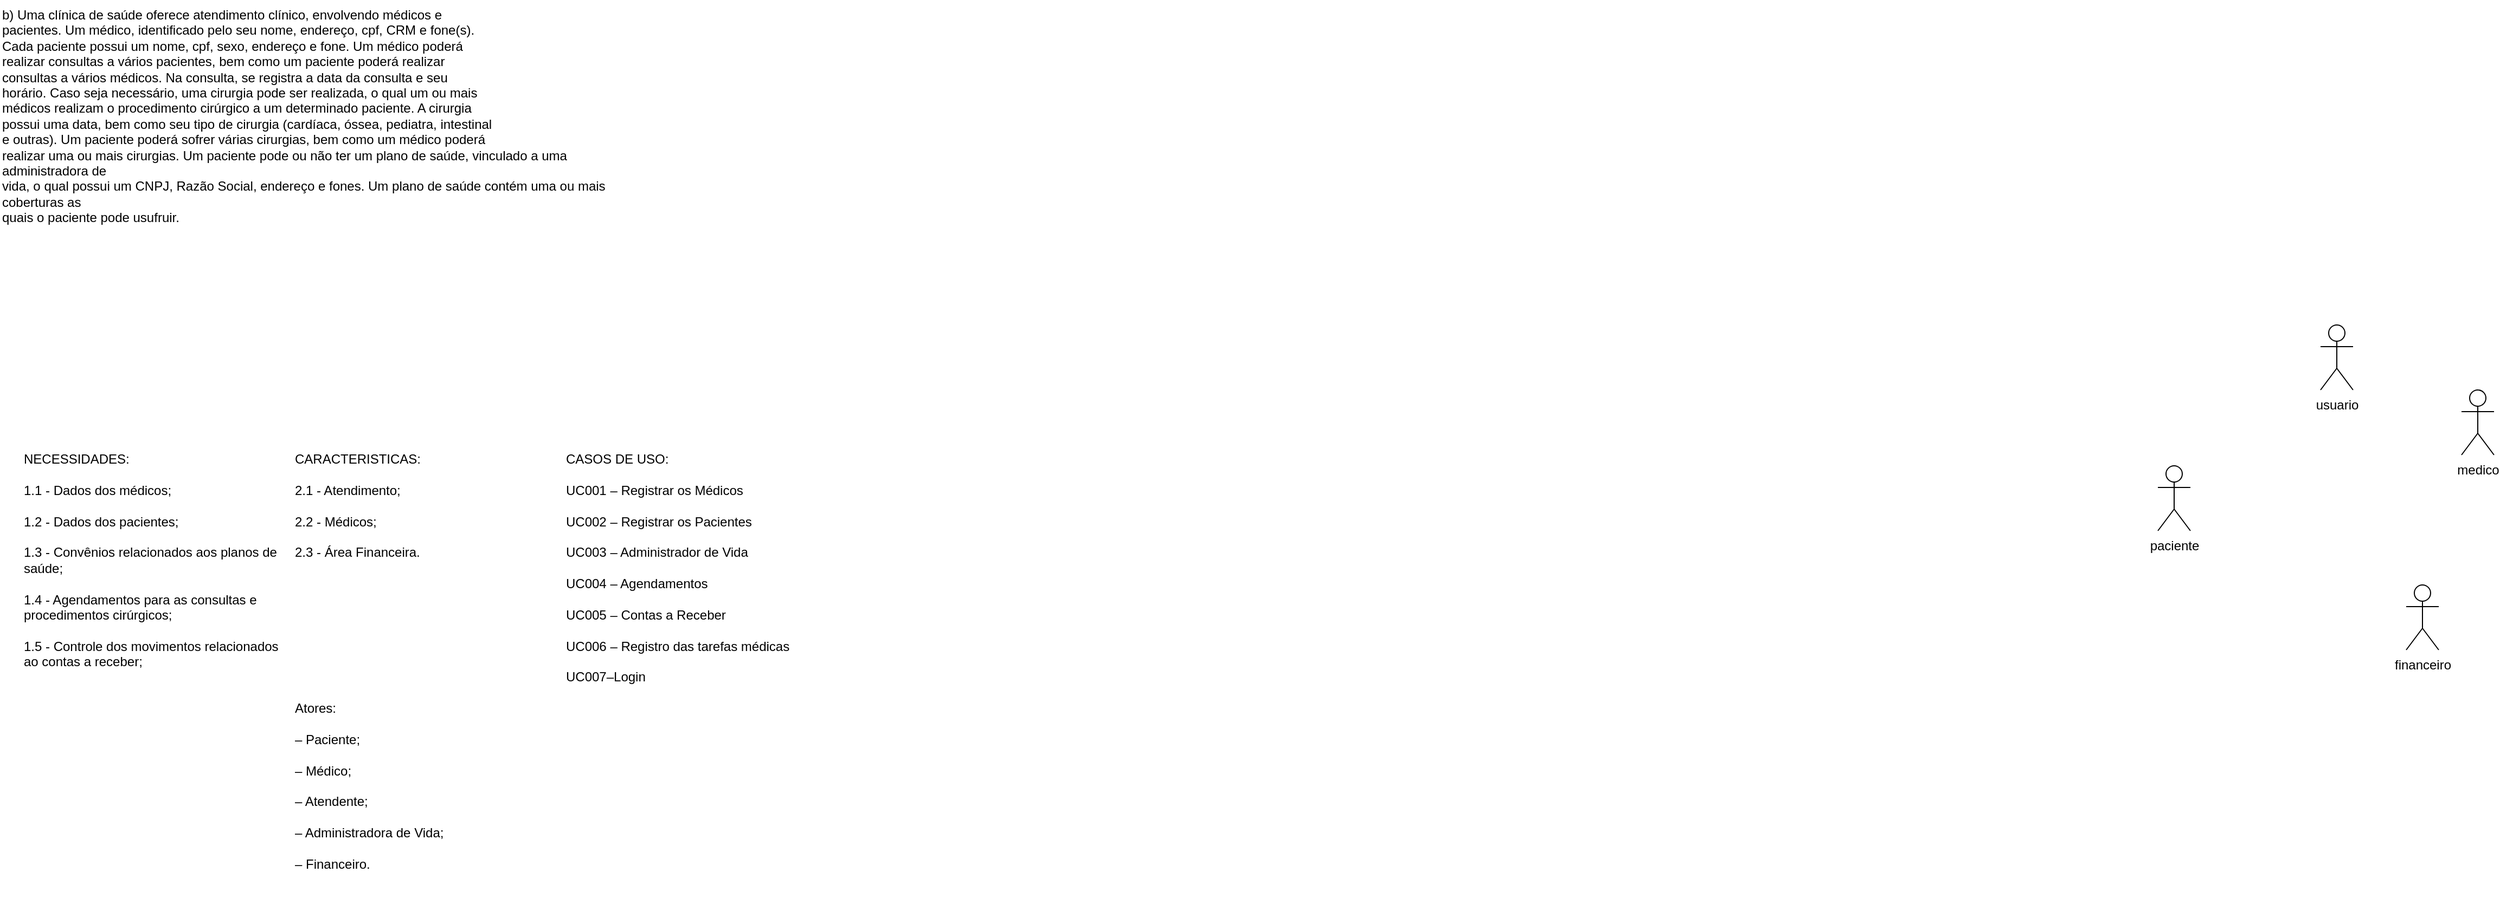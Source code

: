 <mxfile version="24.3.1" type="github">
  <diagram name="Página-1" id="kle034nBcpIm8sLm_HMZ">
    <mxGraphModel dx="1466" dy="592" grid="1" gridSize="10" guides="1" tooltips="1" connect="1" arrows="1" fold="1" page="1" pageScale="1" pageWidth="827" pageHeight="1169" math="0" shadow="0">
      <root>
        <mxCell id="0" />
        <mxCell id="1" parent="0" />
        <mxCell id="uSbZmD1hKaF5ep1M6cqf-1" value="usuario" style="shape=umlActor;verticalLabelPosition=bottom;verticalAlign=top;html=1;outlineConnect=0;" parent="1" vertex="1">
          <mxGeometry x="2190" y="310" width="30" height="60" as="geometry" />
        </mxCell>
        <mxCell id="uSbZmD1hKaF5ep1M6cqf-2" value="medico&lt;div&gt;&lt;br&gt;&lt;/div&gt;" style="shape=umlActor;verticalLabelPosition=bottom;verticalAlign=top;html=1;outlineConnect=0;" parent="1" vertex="1">
          <mxGeometry x="2320" y="370" width="30" height="60" as="geometry" />
        </mxCell>
        <mxCell id="uSbZmD1hKaF5ep1M6cqf-3" value="paciente&lt;div&gt;&lt;br&gt;&lt;/div&gt;&lt;div&gt;&lt;br&gt;&lt;/div&gt;" style="shape=umlActor;verticalLabelPosition=bottom;verticalAlign=top;html=1;outlineConnect=0;" parent="1" vertex="1">
          <mxGeometry x="2040" y="440" width="30" height="60" as="geometry" />
        </mxCell>
        <mxCell id="uSbZmD1hKaF5ep1M6cqf-4" value="financeiro&lt;div&gt;&lt;br&gt;&lt;/div&gt;" style="shape=umlActor;verticalLabelPosition=bottom;verticalAlign=top;html=1;outlineConnect=0;" parent="1" vertex="1">
          <mxGeometry x="2269" y="550" width="30" height="60" as="geometry" />
        </mxCell>
        <mxCell id="KJCTL0xcXzNYVvfliB-h-1" value="b) Uma clínica de saúde oferece atendimento clínico, envolvendo médicos e&#xa;pacientes. Um médico, identificado pelo seu nome, endereço, cpf, CRM e fone(s).&#xa;Cada paciente possui um nome, cpf, sexo, endereço e fone. Um médico poderá&#xa;realizar consultas a vários pacientes, bem como um paciente poderá realizar&#xa;consultas a vários médicos. Na consulta, se registra a data da consulta e seu&#xa;horário. Caso seja necessário, uma cirurgia pode ser realizada, o qual um ou mais&#xa;médicos realizam o procedimento cirúrgico a um determinado paciente. A cirurgia&#xa;possui uma data, bem como seu tipo de cirurgia (cardíaca, óssea, pediatra, intestinal&#xa;e outras). Um paciente poderá sofrer várias cirurgias, bem como um médico poderá&#xa;realizar uma ou mais cirurgias. Um paciente pode ou não ter um plano de saúde, vinculado a uma administradora de&#xa;vida, o qual possui um CNPJ, Razão Social, endereço e fones. Um plano de saúde contém uma ou mais coberturas as&#xa;quais o paciente pode usufruir." style="text;whiteSpace=wrap;html=1;" parent="1" vertex="1">
          <mxGeometry x="50" y="10" width="560" height="220" as="geometry" />
        </mxCell>
        <mxCell id="KJCTL0xcXzNYVvfliB-h-2" value="&lt;div&gt;CASOS DE USO:&lt;/div&gt;&lt;div&gt;&lt;br&gt;&lt;/div&gt;UC001 – Registrar os Médicos&lt;div&gt;&lt;br&gt;UC002 – Registrar os Pacientes&lt;/div&gt;&lt;div&gt;&lt;br&gt;UC003 – Administrador de Vida&lt;/div&gt;&lt;div&gt;&lt;br&gt;&lt;/div&gt;&lt;div&gt;UC004 – Agendamentos&lt;/div&gt;&lt;div&gt;&lt;br&gt;&lt;/div&gt;&lt;div&gt;UC005 – Contas a Receber&lt;div&gt;&lt;br&gt;&lt;div&gt;UC006 – Registro das tarefas médicas&lt;/div&gt;&lt;div&gt;&lt;span style=&quot;background-color: initial;&quot;&gt;&lt;br&gt;&lt;/span&gt;&lt;/div&gt;&lt;div&gt;&lt;span style=&quot;background-color: initial;&quot;&gt;UC007–Login&lt;/span&gt;&lt;/div&gt;&lt;div&gt;&lt;br&gt;&lt;/div&gt;&lt;/div&gt;&lt;/div&gt;&lt;div&gt;&lt;br&gt;&lt;/div&gt;" style="text;whiteSpace=wrap;html=1;" parent="1" vertex="1">
          <mxGeometry x="570" y="420" width="230" height="240" as="geometry" />
        </mxCell>
        <mxCell id="KJCTL0xcXzNYVvfliB-h-3" value="&lt;div&gt;CARACTERISTICAS:&lt;/div&gt;&lt;div&gt;&lt;br&gt;&lt;/div&gt;2.1 - Atendimento;&lt;div&gt;&lt;br&gt;&lt;div&gt;2.2 - Médicos;&lt;/div&gt;&lt;div&gt;&lt;br&gt;&lt;/div&gt;&lt;div&gt;2.3 - Área Financeira.&lt;/div&gt;&lt;/div&gt;" style="text;whiteSpace=wrap;html=1;" parent="1" vertex="1">
          <mxGeometry x="320" y="420" width="240" height="230" as="geometry" />
        </mxCell>
        <mxCell id="hTXdx5FMGu9ix-rzTCdy-1" value="&lt;div&gt;NECESSIDADES:&lt;/div&gt;&lt;div&gt;&lt;br&gt;&lt;/div&gt;1.1 - Dados dos médicos;&amp;nbsp;&lt;div&gt;&amp;nbsp;&lt;div&gt;1.2 - Dados dos pacientes;&lt;/div&gt;&lt;div&gt;&lt;br&gt;&lt;/div&gt;&lt;div&gt;1.3 - Convênios relacionados aos planos de saúde;&lt;/div&gt;&lt;div&gt;&amp;nbsp;&lt;/div&gt;&lt;div&gt;1.4 - Agendamentos para as consultas e procedimentos cirúrgicos;&lt;/div&gt;&lt;div&gt;&lt;br&gt;&lt;/div&gt;&lt;div&gt;1.5 - Controle dos movimentos relacionados ao contas a receber;&lt;br&gt;&lt;/div&gt;&lt;/div&gt;" style="text;whiteSpace=wrap;html=1;" vertex="1" parent="1">
          <mxGeometry x="70" y="420" width="240" height="240" as="geometry" />
        </mxCell>
        <mxCell id="hTXdx5FMGu9ix-rzTCdy-2" value="Atores:&#xa;&#xa;– Paciente;&#xa;&#xa;– Médico;&#xa;&#xa;– Atendente;&#xa;&#xa;– Administradora de Vida;&#xa;&#xa;– Financeiro." style="text;whiteSpace=wrap;" vertex="1" parent="1">
          <mxGeometry x="320" y="650" width="240" height="200" as="geometry" />
        </mxCell>
      </root>
    </mxGraphModel>
  </diagram>
</mxfile>
